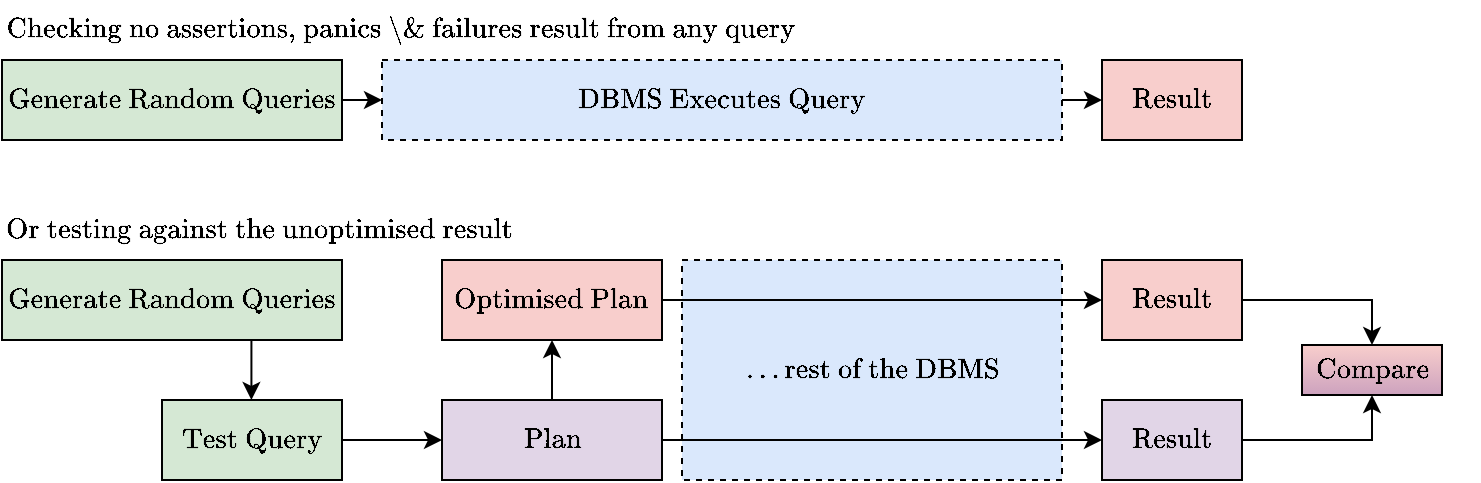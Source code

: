 <mxfile version="20.3.0" type="device"><diagram id="3AzVpuYDp0y8DiQKIhC1" name="Page-1"><mxGraphModel dx="1975" dy="1857" grid="1" gridSize="10" guides="1" tooltips="1" connect="1" arrows="1" fold="1" page="1" pageScale="1" pageWidth="827" pageHeight="1169" math="1" shadow="0"><root><mxCell id="0"/><mxCell id="1" parent="0"/><mxCell id="ljPm9Y8VheLrMBDgG4DB-13" style="edgeStyle=orthogonalEdgeStyle;rounded=0;orthogonalLoop=1;jettySize=auto;html=1;exitX=1;exitY=0.5;exitDx=0;exitDy=0;entryX=0;entryY=0.5;entryDx=0;entryDy=0;" edge="1" parent="1" source="ljPm9Y8VheLrMBDgG4DB-1" target="ljPm9Y8VheLrMBDgG4DB-12"><mxGeometry relative="1" as="geometry"/></mxCell><mxCell id="ljPm9Y8VheLrMBDgG4DB-1" value="$$\text{Test Query}$$" style="rounded=0;whiteSpace=wrap;html=1;fillColor=#d5e8d4;strokeColor=#000000;" vertex="1" parent="1"><mxGeometry x="10" y="80" width="90" height="40" as="geometry"/></mxCell><mxCell id="ljPm9Y8VheLrMBDgG4DB-3" value="$$\dots \text{rest of the DBMS} $$" style="rounded=0;whiteSpace=wrap;html=1;dashed=1;fillColor=#dae8fc;strokeColor=#000000;" vertex="1" parent="1"><mxGeometry x="270" y="10" width="190" height="110" as="geometry"/></mxCell><mxCell id="ljPm9Y8VheLrMBDgG4DB-16" style="edgeStyle=orthogonalEdgeStyle;rounded=0;orthogonalLoop=1;jettySize=auto;html=1;exitX=0.5;exitY=0;exitDx=0;exitDy=0;entryX=0.5;entryY=1;entryDx=0;entryDy=0;" edge="1" parent="1" source="ljPm9Y8VheLrMBDgG4DB-12" target="ljPm9Y8VheLrMBDgG4DB-14"><mxGeometry relative="1" as="geometry"/></mxCell><mxCell id="ljPm9Y8VheLrMBDgG4DB-27" style="edgeStyle=orthogonalEdgeStyle;rounded=0;orthogonalLoop=1;jettySize=auto;html=1;exitX=1;exitY=0.5;exitDx=0;exitDy=0;entryX=0;entryY=0.5;entryDx=0;entryDy=0;" edge="1" parent="1" source="ljPm9Y8VheLrMBDgG4DB-12" target="ljPm9Y8VheLrMBDgG4DB-23"><mxGeometry relative="1" as="geometry"/></mxCell><mxCell id="ljPm9Y8VheLrMBDgG4DB-12" value="$$\text{Plan}$$" style="rounded=0;whiteSpace=wrap;html=1;fillColor=#e1d5e7;strokeColor=#000000;" vertex="1" parent="1"><mxGeometry x="150" y="80" width="110" height="40" as="geometry"/></mxCell><mxCell id="ljPm9Y8VheLrMBDgG4DB-19" style="edgeStyle=orthogonalEdgeStyle;rounded=0;orthogonalLoop=1;jettySize=auto;html=1;exitX=1;exitY=0.5;exitDx=0;exitDy=0;entryX=0;entryY=0.5;entryDx=0;entryDy=0;" edge="1" parent="1" source="ljPm9Y8VheLrMBDgG4DB-14" target="ljPm9Y8VheLrMBDgG4DB-22"><mxGeometry relative="1" as="geometry"><mxPoint x="310" y="29.894" as="targetPoint"/></mxGeometry></mxCell><mxCell id="ljPm9Y8VheLrMBDgG4DB-14" value="$$\text{Optimised Plan}$$" style="rounded=0;whiteSpace=wrap;html=1;fillColor=#f8cecc;strokeColor=#000000;" vertex="1" parent="1"><mxGeometry x="150" y="10" width="110" height="40" as="geometry"/></mxCell><mxCell id="ljPm9Y8VheLrMBDgG4DB-25" style="edgeStyle=orthogonalEdgeStyle;rounded=0;orthogonalLoop=1;jettySize=auto;html=1;exitX=1;exitY=0.5;exitDx=0;exitDy=0;entryX=0.5;entryY=0;entryDx=0;entryDy=0;" edge="1" parent="1" source="ljPm9Y8VheLrMBDgG4DB-22" target="ljPm9Y8VheLrMBDgG4DB-24"><mxGeometry relative="1" as="geometry"/></mxCell><mxCell id="ljPm9Y8VheLrMBDgG4DB-22" value="$$\text{Result}$$" style="rounded=0;whiteSpace=wrap;html=1;fillColor=#f8cecc;strokeColor=#000000;" vertex="1" parent="1"><mxGeometry x="480" y="10" width="70" height="40" as="geometry"/></mxCell><mxCell id="ljPm9Y8VheLrMBDgG4DB-26" style="edgeStyle=orthogonalEdgeStyle;rounded=0;orthogonalLoop=1;jettySize=auto;html=1;exitX=1;exitY=0.5;exitDx=0;exitDy=0;entryX=0.5;entryY=1;entryDx=0;entryDy=0;" edge="1" parent="1" source="ljPm9Y8VheLrMBDgG4DB-23" target="ljPm9Y8VheLrMBDgG4DB-24"><mxGeometry relative="1" as="geometry"/></mxCell><mxCell id="ljPm9Y8VheLrMBDgG4DB-23" value="$$\text{Result}$$" style="rounded=0;whiteSpace=wrap;html=1;fillColor=#e1d5e7;strokeColor=#000000;" vertex="1" parent="1"><mxGeometry x="480" y="80" width="70" height="40" as="geometry"/></mxCell><mxCell id="ljPm9Y8VheLrMBDgG4DB-24" value="$$\text{Compare}$$" style="rounded=0;whiteSpace=wrap;html=1;fillColor=#f8cecc;strokeColor=#000000;gradientColor=#CDA2BE;" vertex="1" parent="1"><mxGeometry x="580" y="52.5" width="70" height="25" as="geometry"/></mxCell><mxCell id="ljPm9Y8VheLrMBDgG4DB-29" value="$$\text{Generate Random Queries}$$" style="rounded=0;whiteSpace=wrap;html=1;fillColor=#d5e8d4;strokeColor=#000000;" vertex="1" parent="1"><mxGeometry x="-70" y="10" width="170" height="40" as="geometry"/></mxCell><mxCell id="ljPm9Y8VheLrMBDgG4DB-30" style="edgeStyle=orthogonalEdgeStyle;rounded=0;orthogonalLoop=1;jettySize=auto;html=1;exitX=0.5;exitY=0;exitDx=0;exitDy=0;entryX=0.5;entryY=1;entryDx=0;entryDy=0;startArrow=classic;startFill=1;endArrow=none;endFill=0;" edge="1" parent="1"><mxGeometry relative="1" as="geometry"><mxPoint x="54.71" y="80" as="sourcePoint"/><mxPoint x="54.71" y="50" as="targetPoint"/></mxGeometry></mxCell><mxCell id="ljPm9Y8VheLrMBDgG4DB-40" value="$$\text{Result}$$" style="rounded=0;whiteSpace=wrap;html=1;fillColor=#f8cecc;strokeColor=#000000;" vertex="1" parent="1"><mxGeometry x="480" y="-90" width="70" height="40" as="geometry"/></mxCell><mxCell id="ljPm9Y8VheLrMBDgG4DB-48" style="edgeStyle=orthogonalEdgeStyle;rounded=0;orthogonalLoop=1;jettySize=auto;html=1;exitX=1;exitY=0.5;exitDx=0;exitDy=0;entryX=0;entryY=0.5;entryDx=0;entryDy=0;startArrow=none;startFill=0;endArrow=classic;endFill=1;" edge="1" parent="1" source="ljPm9Y8VheLrMBDgG4DB-44" target="ljPm9Y8VheLrMBDgG4DB-50"><mxGeometry relative="1" as="geometry"><mxPoint x="150" y="-70" as="targetPoint"/></mxGeometry></mxCell><mxCell id="ljPm9Y8VheLrMBDgG4DB-44" value="$$\text{Generate Random Queries}$$" style="rounded=0;whiteSpace=wrap;html=1;fillColor=#d5e8d4;strokeColor=#000000;" vertex="1" parent="1"><mxGeometry x="-70" y="-90" width="170" height="40" as="geometry"/></mxCell><mxCell id="ljPm9Y8VheLrMBDgG4DB-46" value="$$\text{Checking no assertions, panics \&amp;amp; failures result from any query}$$" style="text;html=1;strokeColor=none;fillColor=none;align=left;verticalAlign=middle;whiteSpace=wrap;rounded=0;dashed=1;" vertex="1" parent="1"><mxGeometry x="-70" y="-120" width="345" height="30" as="geometry"/></mxCell><mxCell id="ljPm9Y8VheLrMBDgG4DB-47" value="$$\text{Or testing against the unoptimised result}$$" style="text;html=1;strokeColor=none;fillColor=none;align=left;verticalAlign=middle;whiteSpace=wrap;rounded=0;dashed=1;" vertex="1" parent="1"><mxGeometry x="-70" y="-20" width="340" height="30" as="geometry"/></mxCell><mxCell id="ljPm9Y8VheLrMBDgG4DB-51" style="edgeStyle=orthogonalEdgeStyle;rounded=0;orthogonalLoop=1;jettySize=auto;html=1;exitX=1;exitY=0.5;exitDx=0;exitDy=0;entryX=0;entryY=0.5;entryDx=0;entryDy=0;startArrow=none;startFill=0;endArrow=classic;endFill=1;" edge="1" parent="1" source="ljPm9Y8VheLrMBDgG4DB-50" target="ljPm9Y8VheLrMBDgG4DB-40"><mxGeometry relative="1" as="geometry"/></mxCell><mxCell id="ljPm9Y8VheLrMBDgG4DB-50" value="$$\text{DBMS Executes Query}$$" style="rounded=0;whiteSpace=wrap;html=1;dashed=1;fillColor=#dae8fc;strokeColor=#000000;" vertex="1" parent="1"><mxGeometry x="120" y="-90" width="340" height="40" as="geometry"/></mxCell></root></mxGraphModel></diagram></mxfile>